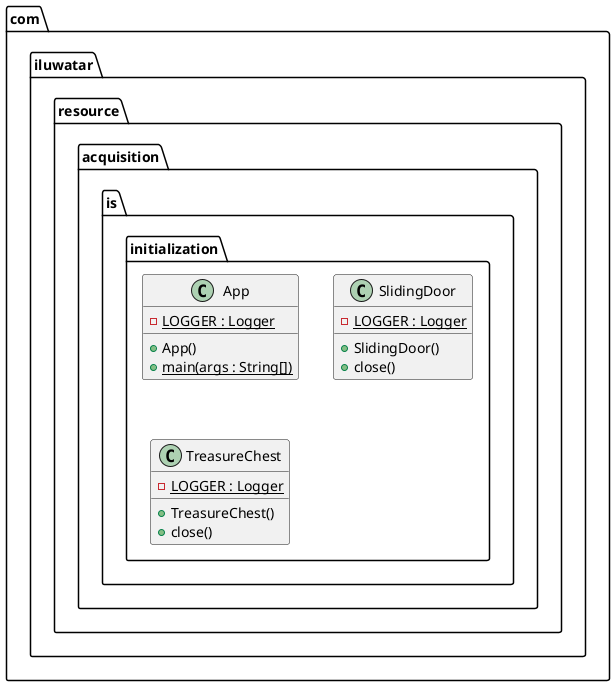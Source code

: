 @startuml
package com.iluwatar.resource.acquisition.is.initialization {
  class App {
    - LOGGER : Logger {static}
    + App()
    + main(args : String[]) {static}
  }
  class SlidingDoor {
    - LOGGER : Logger {static}
    + SlidingDoor()
    + close()
  }
  class TreasureChest {
    - LOGGER : Logger {static}
    + TreasureChest()
    + close()
  }
}
@enduml